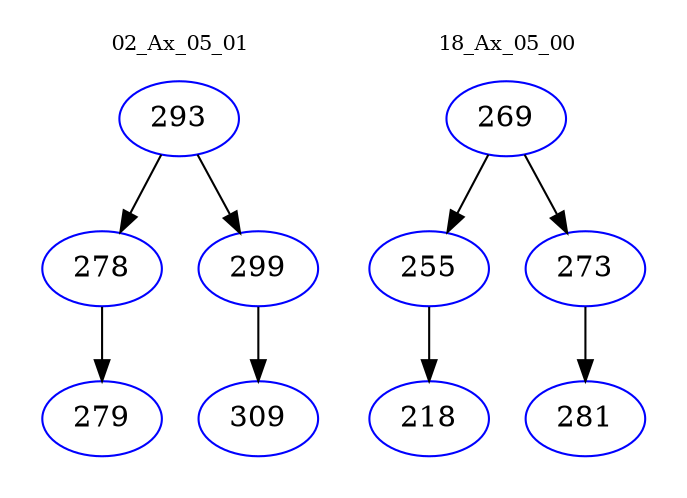 digraph{
subgraph cluster_0 {
color = white
label = "02_Ax_05_01";
fontsize=10;
T0_293 [label="293", color="blue"]
T0_293 -> T0_278 [color="black"]
T0_278 [label="278", color="blue"]
T0_278 -> T0_279 [color="black"]
T0_279 [label="279", color="blue"]
T0_293 -> T0_299 [color="black"]
T0_299 [label="299", color="blue"]
T0_299 -> T0_309 [color="black"]
T0_309 [label="309", color="blue"]
}
subgraph cluster_1 {
color = white
label = "18_Ax_05_00";
fontsize=10;
T1_269 [label="269", color="blue"]
T1_269 -> T1_255 [color="black"]
T1_255 [label="255", color="blue"]
T1_255 -> T1_218 [color="black"]
T1_218 [label="218", color="blue"]
T1_269 -> T1_273 [color="black"]
T1_273 [label="273", color="blue"]
T1_273 -> T1_281 [color="black"]
T1_281 [label="281", color="blue"]
}
}
